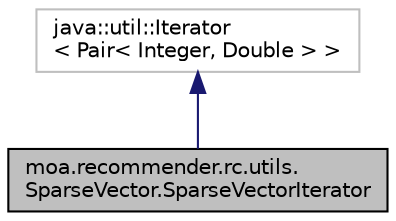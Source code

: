 digraph "moa.recommender.rc.utils.SparseVector.SparseVectorIterator"
{
 // LATEX_PDF_SIZE
  edge [fontname="Helvetica",fontsize="10",labelfontname="Helvetica",labelfontsize="10"];
  node [fontname="Helvetica",fontsize="10",shape=record];
  Node1 [label="moa.recommender.rc.utils.\lSparseVector.SparseVectorIterator",height=0.2,width=0.4,color="black", fillcolor="grey75", style="filled", fontcolor="black",tooltip=" "];
  Node2 -> Node1 [dir="back",color="midnightblue",fontsize="10",style="solid",fontname="Helvetica"];
  Node2 [label="java::util::Iterator\l\< Pair\< Integer, Double \> \>",height=0.2,width=0.4,color="grey75", fillcolor="white", style="filled",tooltip=" "];
}
